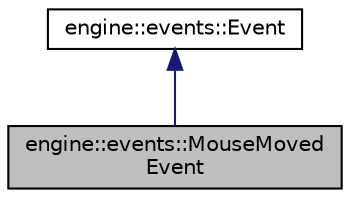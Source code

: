 digraph "engine::events::MouseMovedEvent"
{
 // LATEX_PDF_SIZE
  edge [fontname="Helvetica",fontsize="10",labelfontname="Helvetica",labelfontsize="10"];
  node [fontname="Helvetica",fontsize="10",shape=record];
  Node1 [label="engine::events::MouseMoved\lEvent",height=0.2,width=0.4,color="black", fillcolor="grey75", style="filled", fontcolor="black",tooltip="Generated whenever the user moves their mouse within the application."];
  Node2 -> Node1 [dir="back",color="midnightblue",fontsize="10",style="solid"];
  Node2 [label="engine::events::Event",height=0.2,width=0.4,color="black", fillcolor="white", style="filled",URL="$classengine_1_1events_1_1Event.html",tooltip="The abstract Event class."];
}
